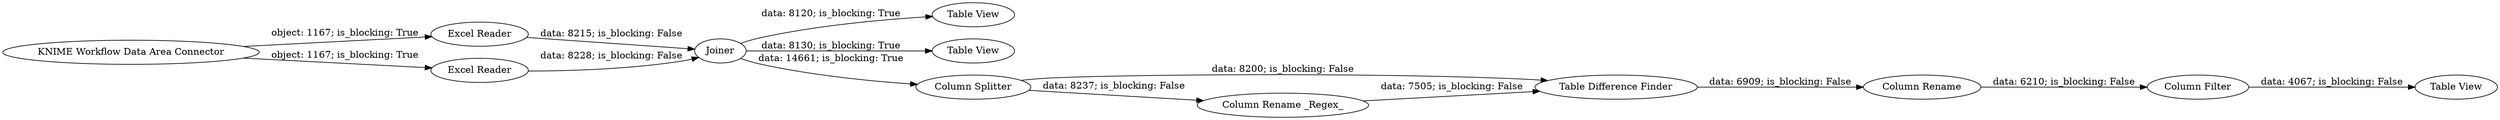 digraph {
	"8302090200398180559_10" [label="Table View"]
	"8302090200398180559_2" [label="Excel Reader"]
	"8302090200398180559_12" [label="Table View"]
	"8302090200398180559_5" [label=Joiner]
	"8302090200398180559_1" [label="KNIME Workflow Data Area Connector"]
	"8302090200398180559_9" [label="Column Filter"]
	"8302090200398180559_4" [label="Table Difference Finder"]
	"8302090200398180559_7" [label="Column Rename _Regex_"]
	"8302090200398180559_8" [label="Column Rename"]
	"8302090200398180559_3" [label="Excel Reader"]
	"8302090200398180559_11" [label="Table View"]
	"8302090200398180559_6" [label="Column Splitter"]
	"8302090200398180559_4" -> "8302090200398180559_8" [label="data: 6909; is_blocking: False"]
	"8302090200398180559_5" -> "8302090200398180559_10" [label="data: 8120; is_blocking: True"]
	"8302090200398180559_3" -> "8302090200398180559_5" [label="data: 8228; is_blocking: False"]
	"8302090200398180559_6" -> "8302090200398180559_7" [label="data: 8237; is_blocking: False"]
	"8302090200398180559_7" -> "8302090200398180559_4" [label="data: 7505; is_blocking: False"]
	"8302090200398180559_1" -> "8302090200398180559_2" [label="object: 1167; is_blocking: True"]
	"8302090200398180559_1" -> "8302090200398180559_3" [label="object: 1167; is_blocking: True"]
	"8302090200398180559_6" -> "8302090200398180559_4" [label="data: 8200; is_blocking: False"]
	"8302090200398180559_5" -> "8302090200398180559_6" [label="data: 14661; is_blocking: True"]
	"8302090200398180559_8" -> "8302090200398180559_9" [label="data: 6210; is_blocking: False"]
	"8302090200398180559_2" -> "8302090200398180559_5" [label="data: 8215; is_blocking: False"]
	"8302090200398180559_9" -> "8302090200398180559_12" [label="data: 4067; is_blocking: False"]
	"8302090200398180559_5" -> "8302090200398180559_11" [label="data: 8130; is_blocking: True"]
	rankdir=LR
}
